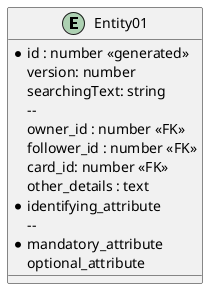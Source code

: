 @startuml
/'

'/
'========================================
'ENTITIES

entity Entity01 {

    *id : number <<generated>>
    version: number
    searchingText: string
    --
    owner_id : number <<FK>>
    follower_id : number <<FK>>
    card_id: number <<FK>>
    other_details : text
    * identifying_attribute
    --
    * mandatory_attribute
    optional_attribute
}

'========================================
'RELATIONSHIPS


@enduml
